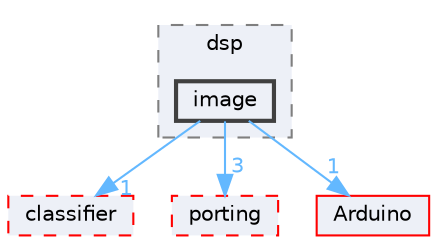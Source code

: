 digraph "Face_Access_inferencing/src/edge-impulse-sdk/dsp/image"
{
 // LATEX_PDF_SIZE
  bgcolor="transparent";
  edge [fontname=Helvetica,fontsize=10,labelfontname=Helvetica,labelfontsize=10];
  node [fontname=Helvetica,fontsize=10,shape=box,height=0.2,width=0.4];
  compound=true
  subgraph clusterdir_886b43ea9b160eca43e3ca1bc455c6fc {
    graph [ bgcolor="#edf0f7", pencolor="grey50", label="dsp", fontname=Helvetica,fontsize=10 style="filled,dashed", URL="dir_886b43ea9b160eca43e3ca1bc455c6fc.html",tooltip=""]
  dir_3164b9a22a221a364d5a5d61cfeb21d0 [label="image", fillcolor="#edf0f7", color="grey25", style="filled,bold", URL="dir_3164b9a22a221a364d5a5d61cfeb21d0.html",tooltip=""];
  }
  dir_23fbe5a3fb0933f31748c7066d658296 [label="classifier", fillcolor="#edf0f7", color="red", style="filled,dashed", URL="dir_23fbe5a3fb0933f31748c7066d658296.html",tooltip=""];
  dir_77876a311ad5c794abf7dab690b99819 [label="porting", fillcolor="#edf0f7", color="red", style="filled,dashed", URL="dir_77876a311ad5c794abf7dab690b99819.html",tooltip=""];
  dir_a991eec27578c865874ede3d8ec657c2 [label="Arduino", fillcolor="#edf0f7", color="red", style="filled", URL="dir_a991eec27578c865874ede3d8ec657c2.html",tooltip=""];
  dir_3164b9a22a221a364d5a5d61cfeb21d0->dir_23fbe5a3fb0933f31748c7066d658296 [headlabel="1", labeldistance=1.5 headhref="dir_000133_000048.html" href="dir_000133_000048.html" color="steelblue1" fontcolor="steelblue1"];
  dir_3164b9a22a221a364d5a5d61cfeb21d0->dir_77876a311ad5c794abf7dab690b99819 [headlabel="3", labeldistance=1.5 headhref="dir_000133_000243.html" href="dir_000133_000243.html" color="steelblue1" fontcolor="steelblue1"];
  dir_3164b9a22a221a364d5a5d61cfeb21d0->dir_a991eec27578c865874ede3d8ec657c2 [headlabel="1", labeldistance=1.5 headhref="dir_000133_000014.html" href="dir_000133_000014.html" color="steelblue1" fontcolor="steelblue1"];
}
